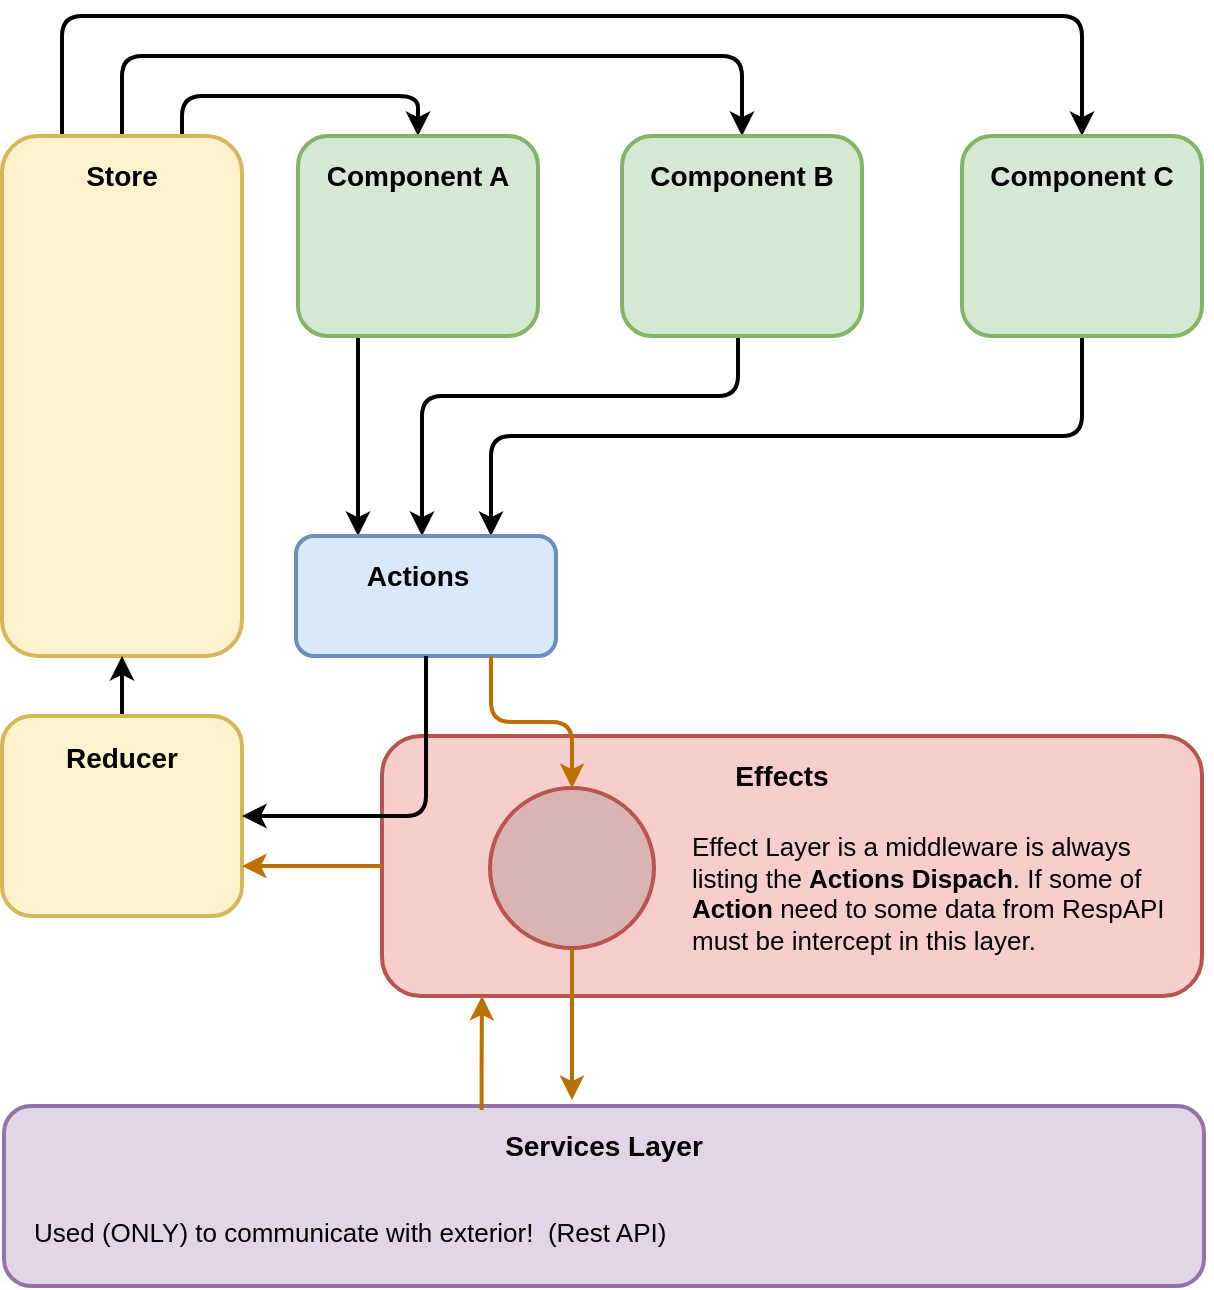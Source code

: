 <mxfile version="10.9.5" type="device"><diagram id="35vCRTkwQqJbyAiuIEHn" name="Page-1"><mxGraphModel dx="1422" dy="725" grid="1" gridSize="10" guides="1" tooltips="1" connect="1" arrows="1" fold="1" page="1" pageScale="1" pageWidth="850" pageHeight="1100" math="0" shadow="0"><root><mxCell id="0"/><mxCell id="1" parent="0"/><mxCell id="rDIa-KCCAkCqj8EvjvGY-10" style="edgeStyle=orthogonalEdgeStyle;rounded=1;orthogonalLoop=1;jettySize=auto;html=1;exitX=0.75;exitY=0;exitDx=0;exitDy=0;entryX=0.5;entryY=0;entryDx=0;entryDy=0;strokeWidth=2;" edge="1" parent="1" source="rDIa-KCCAkCqj8EvjvGY-1" target="rDIa-KCCAkCqj8EvjvGY-4"><mxGeometry relative="1" as="geometry"/></mxCell><mxCell id="rDIa-KCCAkCqj8EvjvGY-11" style="edgeStyle=orthogonalEdgeStyle;rounded=1;orthogonalLoop=1;jettySize=auto;html=1;exitX=0.5;exitY=0;exitDx=0;exitDy=0;entryX=0.5;entryY=0;entryDx=0;entryDy=0;strokeWidth=2;" edge="1" parent="1" source="rDIa-KCCAkCqj8EvjvGY-1" target="rDIa-KCCAkCqj8EvjvGY-5"><mxGeometry relative="1" as="geometry"><Array as="points"><mxPoint x="100" y="140"/><mxPoint x="410" y="140"/></Array></mxGeometry></mxCell><mxCell id="rDIa-KCCAkCqj8EvjvGY-12" style="edgeStyle=orthogonalEdgeStyle;rounded=1;orthogonalLoop=1;jettySize=auto;html=1;exitX=0.25;exitY=0;exitDx=0;exitDy=0;strokeWidth=2;entryX=0.5;entryY=0;entryDx=0;entryDy=0;" edge="1" parent="1" source="rDIa-KCCAkCqj8EvjvGY-1" target="rDIa-KCCAkCqj8EvjvGY-6"><mxGeometry relative="1" as="geometry"><mxPoint x="360" y="110" as="targetPoint"/><Array as="points"><mxPoint x="70" y="120"/><mxPoint x="580" y="120"/></Array></mxGeometry></mxCell><mxCell id="rDIa-KCCAkCqj8EvjvGY-1" value="" style="rounded=1;whiteSpace=wrap;html=1;fillColor=#fff2cc;strokeColor=#d6b656;strokeWidth=2;" vertex="1" parent="1"><mxGeometry x="40" y="180" width="120" height="260" as="geometry"/></mxCell><mxCell id="rDIa-KCCAkCqj8EvjvGY-3" value="Store" style="text;html=1;strokeColor=none;fillColor=none;align=center;verticalAlign=middle;whiteSpace=wrap;rounded=0;fontSize=14;fontStyle=1" vertex="1" parent="1"><mxGeometry x="80" y="190" width="40" height="20" as="geometry"/></mxCell><mxCell id="rDIa-KCCAkCqj8EvjvGY-16" style="edgeStyle=orthogonalEdgeStyle;rounded=1;orthogonalLoop=1;jettySize=auto;html=1;exitX=0.25;exitY=1;exitDx=0;exitDy=0;entryX=0.25;entryY=0;entryDx=0;entryDy=0;strokeWidth=2;" edge="1" parent="1" source="rDIa-KCCAkCqj8EvjvGY-4"><mxGeometry relative="1" as="geometry"><mxPoint x="218" y="380" as="targetPoint"/></mxGeometry></mxCell><mxCell id="rDIa-KCCAkCqj8EvjvGY-4" value="" style="rounded=1;whiteSpace=wrap;html=1;strokeWidth=2;fillColor=#d5e8d4;strokeColor=#82b366;" vertex="1" parent="1"><mxGeometry x="188" y="180" width="120" height="100" as="geometry"/></mxCell><mxCell id="rDIa-KCCAkCqj8EvjvGY-17" style="edgeStyle=orthogonalEdgeStyle;rounded=1;orthogonalLoop=1;jettySize=auto;html=1;exitX=0.5;exitY=1;exitDx=0;exitDy=0;entryX=0.5;entryY=0;entryDx=0;entryDy=0;strokeWidth=2;" edge="1" parent="1"><mxGeometry relative="1" as="geometry"><mxPoint x="408" y="280" as="sourcePoint"/><mxPoint x="250" y="380" as="targetPoint"/><Array as="points"><mxPoint x="408" y="310"/><mxPoint x="250" y="310"/></Array></mxGeometry></mxCell><mxCell id="rDIa-KCCAkCqj8EvjvGY-5" value="" style="rounded=1;whiteSpace=wrap;html=1;strokeWidth=2;fillColor=#d5e8d4;strokeColor=#82b366;" vertex="1" parent="1"><mxGeometry x="350" y="180" width="120" height="100" as="geometry"/></mxCell><mxCell id="rDIa-KCCAkCqj8EvjvGY-18" style="edgeStyle=orthogonalEdgeStyle;rounded=1;orthogonalLoop=1;jettySize=auto;html=1;exitX=0.5;exitY=1;exitDx=0;exitDy=0;entryX=0.75;entryY=0;entryDx=0;entryDy=0;strokeWidth=2;" edge="1" parent="1" source="rDIa-KCCAkCqj8EvjvGY-6" target="rDIa-KCCAkCqj8EvjvGY-14"><mxGeometry relative="1" as="geometry"/></mxCell><mxCell id="rDIa-KCCAkCqj8EvjvGY-6" value="" style="rounded=1;whiteSpace=wrap;html=1;strokeWidth=2;fillColor=#d5e8d4;strokeColor=#82b366;" vertex="1" parent="1"><mxGeometry x="520" y="180" width="120" height="100" as="geometry"/></mxCell><mxCell id="rDIa-KCCAkCqj8EvjvGY-7" value="Component A" style="text;html=1;strokeColor=none;fillColor=none;align=center;verticalAlign=middle;whiteSpace=wrap;rounded=0;fontSize=14;fontStyle=1" vertex="1" parent="1"><mxGeometry x="183" y="190" width="130" height="20" as="geometry"/></mxCell><mxCell id="rDIa-KCCAkCqj8EvjvGY-8" value="Component B" style="text;html=1;strokeColor=none;fillColor=none;align=center;verticalAlign=middle;whiteSpace=wrap;rounded=0;fontSize=14;fontStyle=1" vertex="1" parent="1"><mxGeometry x="345" y="190" width="130" height="20" as="geometry"/></mxCell><mxCell id="rDIa-KCCAkCqj8EvjvGY-9" value="Component C" style="text;html=1;strokeColor=none;fillColor=none;align=center;verticalAlign=middle;whiteSpace=wrap;rounded=0;fontSize=14;fontStyle=1" vertex="1" parent="1"><mxGeometry x="515" y="190" width="130" height="20" as="geometry"/></mxCell><mxCell id="rDIa-KCCAkCqj8EvjvGY-14" value="" style="rounded=1;whiteSpace=wrap;html=1;strokeWidth=2;fillColor=#dae8fc;strokeColor=#6c8ebf;" vertex="1" parent="1"><mxGeometry x="187" y="380" width="130" height="60" as="geometry"/></mxCell><mxCell id="rDIa-KCCAkCqj8EvjvGY-15" value="Actions" style="text;html=1;strokeColor=none;fillColor=none;align=center;verticalAlign=middle;whiteSpace=wrap;rounded=0;fontSize=14;fontStyle=1" vertex="1" parent="1"><mxGeometry x="228" y="390" width="40" height="20" as="geometry"/></mxCell><mxCell id="rDIa-KCCAkCqj8EvjvGY-51" style="edgeStyle=orthogonalEdgeStyle;rounded=1;orthogonalLoop=1;jettySize=auto;html=1;exitX=0.5;exitY=0;exitDx=0;exitDy=0;strokeWidth=2;fontSize=13;" edge="1" parent="1" source="rDIa-KCCAkCqj8EvjvGY-19" target="rDIa-KCCAkCqj8EvjvGY-1"><mxGeometry relative="1" as="geometry"/></mxCell><mxCell id="rDIa-KCCAkCqj8EvjvGY-19" value="" style="rounded=1;whiteSpace=wrap;html=1;strokeWidth=2;fillColor=#fff2cc;strokeColor=#d6b656;" vertex="1" parent="1"><mxGeometry x="40" y="470" width="120" height="100" as="geometry"/></mxCell><mxCell id="rDIa-KCCAkCqj8EvjvGY-20" value="Reducer" style="text;html=1;strokeColor=none;fillColor=none;align=center;verticalAlign=middle;whiteSpace=wrap;rounded=0;fontSize=14;fontStyle=1" vertex="1" parent="1"><mxGeometry x="80" y="480" width="40" height="21" as="geometry"/></mxCell><mxCell id="rDIa-KCCAkCqj8EvjvGY-34" value="" style="group" vertex="1" connectable="0" parent="1"><mxGeometry x="230" y="480" width="410" height="140" as="geometry"/></mxCell><mxCell id="rDIa-KCCAkCqj8EvjvGY-27" value="" style="rounded=1;whiteSpace=wrap;html=1;strokeWidth=2;fontSize=14;fillColor=#f8cecc;strokeColor=#b85450;" vertex="1" parent="rDIa-KCCAkCqj8EvjvGY-34"><mxGeometry width="410" height="130" as="geometry"/></mxCell><mxCell id="rDIa-KCCAkCqj8EvjvGY-28" value="&lt;h1 style=&quot;font-size: 13px;&quot;&gt;&lt;br style=&quot;font-size: 13px;&quot;&gt;&lt;/h1&gt;&lt;p style=&quot;font-size: 13px;&quot;&gt;Effect Layer is a middleware is always listing the &lt;b style=&quot;font-size: 13px;&quot;&gt;Actions Dispach&lt;/b&gt;. If some of &lt;b style=&quot;font-size: 13px;&quot;&gt;Action &lt;/b&gt;need to some data from RespAPI must be intercept&amp;nbsp;in this layer.&lt;/p&gt;" style="text;html=1;strokeColor=none;fillColor=none;spacing=5;spacingTop=-20;whiteSpace=wrap;overflow=hidden;rounded=0;fontSize=13;" vertex="1" parent="rDIa-KCCAkCqj8EvjvGY-34"><mxGeometry x="150" y="21" width="245" height="110" as="geometry"/></mxCell><mxCell id="rDIa-KCCAkCqj8EvjvGY-31" value="Effects" style="text;html=1;strokeColor=none;fillColor=none;align=center;verticalAlign=middle;whiteSpace=wrap;rounded=0;fontSize=14;fontStyle=1" vertex="1" parent="rDIa-KCCAkCqj8EvjvGY-34"><mxGeometry x="180" y="10" width="40" height="20" as="geometry"/></mxCell><mxCell id="rDIa-KCCAkCqj8EvjvGY-39" value="" style="ellipse;whiteSpace=wrap;html=1;strokeWidth=2;fontSize=13;fillColor=#D9B4B2;strokeColor=#b85450;" vertex="1" parent="rDIa-KCCAkCqj8EvjvGY-34"><mxGeometry x="54" y="26" width="82" height="80" as="geometry"/></mxCell><mxCell id="rDIa-KCCAkCqj8EvjvGY-32" style="edgeStyle=orthogonalEdgeStyle;rounded=1;orthogonalLoop=1;jettySize=auto;html=1;exitX=0.5;exitY=1;exitDx=0;exitDy=0;entryX=1;entryY=0.5;entryDx=0;entryDy=0;strokeWidth=2;fontSize=13;" edge="1" parent="1" source="rDIa-KCCAkCqj8EvjvGY-14" target="rDIa-KCCAkCqj8EvjvGY-19"><mxGeometry relative="1" as="geometry"/></mxCell><mxCell id="rDIa-KCCAkCqj8EvjvGY-42" style="edgeStyle=orthogonalEdgeStyle;rounded=1;orthogonalLoop=1;jettySize=auto;html=1;exitX=0.75;exitY=1;exitDx=0;exitDy=0;strokeWidth=2;fontSize=13;entryX=0.5;entryY=0;entryDx=0;entryDy=0;fillColor=#f0a30a;strokeColor=#BD7000;" edge="1" parent="1" source="rDIa-KCCAkCqj8EvjvGY-14" target="rDIa-KCCAkCqj8EvjvGY-39"><mxGeometry relative="1" as="geometry"><mxPoint x="285" y="470" as="targetPoint"/></mxGeometry></mxCell><mxCell id="rDIa-KCCAkCqj8EvjvGY-43" style="edgeStyle=orthogonalEdgeStyle;rounded=1;orthogonalLoop=1;jettySize=auto;html=1;exitX=0.5;exitY=1;exitDx=0;exitDy=0;strokeWidth=2;fontSize=13;fillColor=#f0a30a;strokeColor=#BD7000;" edge="1" parent="1" source="rDIa-KCCAkCqj8EvjvGY-39"><mxGeometry relative="1" as="geometry"><mxPoint x="325" y="662" as="targetPoint"/></mxGeometry></mxCell><mxCell id="rDIa-KCCAkCqj8EvjvGY-44" value="" style="group" vertex="1" connectable="0" parent="1"><mxGeometry x="41" y="665" width="600" height="90" as="geometry"/></mxCell><mxCell id="rDIa-KCCAkCqj8EvjvGY-22" value="" style="rounded=1;whiteSpace=wrap;html=1;strokeWidth=2;fillColor=#e1d5e7;strokeColor=#9673a6;" vertex="1" parent="rDIa-KCCAkCqj8EvjvGY-44"><mxGeometry width="600" height="90" as="geometry"/></mxCell><mxCell id="rDIa-KCCAkCqj8EvjvGY-23" value="Services Layer" style="text;html=1;strokeColor=none;fillColor=none;align=center;verticalAlign=middle;whiteSpace=wrap;rounded=0;fontSize=14;fontStyle=1" vertex="1" parent="rDIa-KCCAkCqj8EvjvGY-44"><mxGeometry x="190" y="10" width="220" height="20" as="geometry"/></mxCell><mxCell id="rDIa-KCCAkCqj8EvjvGY-26" value="&lt;h1&gt;&lt;font style=&quot;font-size: 13px ; font-weight: normal&quot;&gt;Used (ONLY) to communicate with exterior!&amp;nbsp; (Rest API)&lt;/font&gt;&lt;/h1&gt;" style="text;html=1;strokeColor=none;fillColor=none;spacing=5;spacingTop=-20;whiteSpace=wrap;overflow=hidden;rounded=0;" vertex="1" parent="rDIa-KCCAkCqj8EvjvGY-44"><mxGeometry x="10" y="40" width="350" height="50" as="geometry"/></mxCell><mxCell id="rDIa-KCCAkCqj8EvjvGY-49" style="edgeStyle=orthogonalEdgeStyle;rounded=1;orthogonalLoop=1;jettySize=auto;html=1;exitX=0.398;exitY=0.022;exitDx=0;exitDy=0;entryX=0.122;entryY=1;entryDx=0;entryDy=0;entryPerimeter=0;strokeWidth=2;fontSize=13;exitPerimeter=0;fillColor=#f0a30a;strokeColor=#BD7000;" edge="1" parent="1" source="rDIa-KCCAkCqj8EvjvGY-22" target="rDIa-KCCAkCqj8EvjvGY-27"><mxGeometry relative="1" as="geometry"/></mxCell><mxCell id="rDIa-KCCAkCqj8EvjvGY-50" style="edgeStyle=orthogonalEdgeStyle;rounded=1;orthogonalLoop=1;jettySize=auto;html=1;exitX=0;exitY=0.5;exitDx=0;exitDy=0;entryX=1;entryY=0.75;entryDx=0;entryDy=0;strokeWidth=2;fontSize=13;fillColor=#f0a30a;strokeColor=#BD7000;" edge="1" parent="1" source="rDIa-KCCAkCqj8EvjvGY-27" target="rDIa-KCCAkCqj8EvjvGY-19"><mxGeometry relative="1" as="geometry"/></mxCell></root></mxGraphModel></diagram></mxfile>